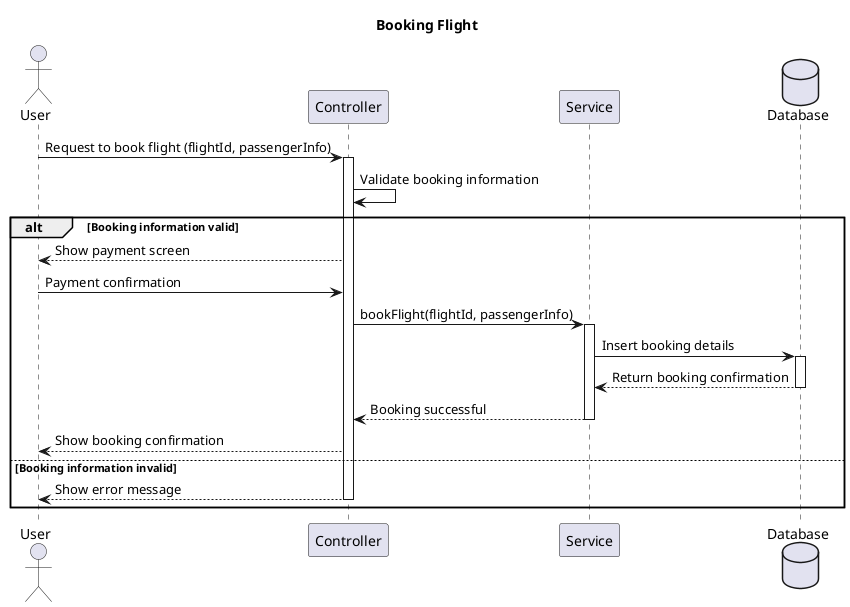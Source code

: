 @startuml
title Booking Flight

actor User as u
participant Controller as ctrl
participant Service as sv
database Database as db

u -> ctrl: Request to book flight (flightId, passengerInfo)
activate ctrl
ctrl -> ctrl: Validate booking information
alt Booking information valid
    ctrl--> u: Show payment screen
    u -> ctrl: Payment confirmation
    ctrl -> sv: bookFlight(flightId, passengerInfo)
    activate sv
    sv -> db: Insert booking details
    activate db
    db --> sv: Return booking confirmation
    deactivate db
    sv --> ctrl: Booking successful
    deactivate sv
    ctrl --> u: Show booking confirmation
else Booking information invalid
    ctrl --> u: Show error message
    deactivate ctrl
end

@enduml